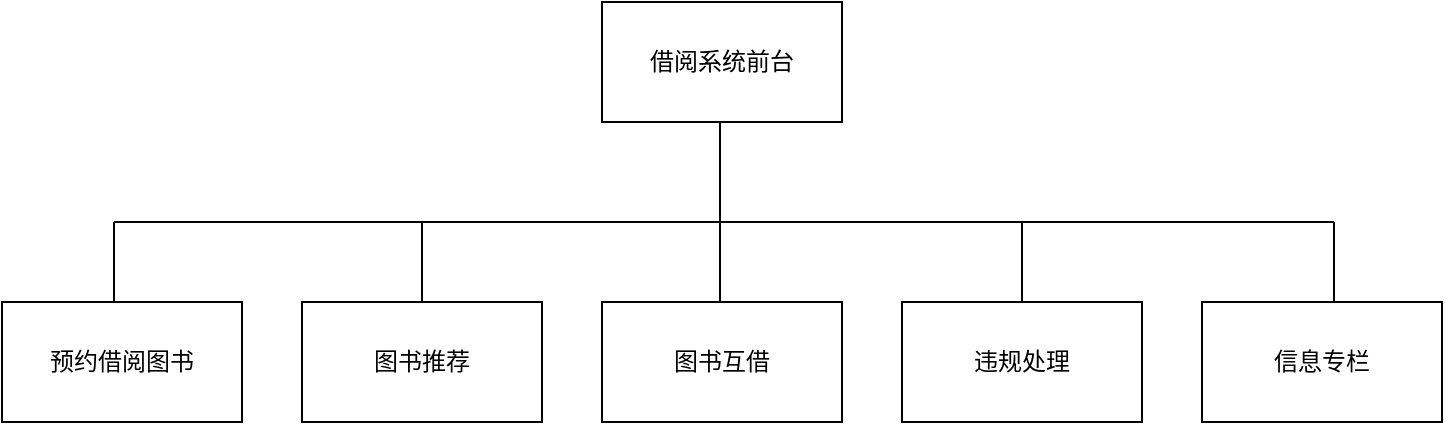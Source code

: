 <mxfile version="24.3.1" type="github">
  <diagram name="第 1 页" id="FqTXiu20P5NQpQoKTy7t">
    <mxGraphModel dx="749" dy="476" grid="1" gridSize="10" guides="1" tooltips="1" connect="1" arrows="1" fold="1" page="1" pageScale="1" pageWidth="827" pageHeight="1169" math="0" shadow="0">
      <root>
        <mxCell id="0" />
        <mxCell id="1" parent="0" />
        <mxCell id="0BY4YJ98Yilhnmhsr5We-1" value="借阅系统前台" style="rounded=0;whiteSpace=wrap;html=1;" vertex="1" parent="1">
          <mxGeometry x="354" y="140" width="120" height="60" as="geometry" />
        </mxCell>
        <mxCell id="0BY4YJ98Yilhnmhsr5We-2" value="预约借阅图书" style="rounded=0;whiteSpace=wrap;html=1;" vertex="1" parent="1">
          <mxGeometry x="54" y="290" width="120" height="60" as="geometry" />
        </mxCell>
        <mxCell id="0BY4YJ98Yilhnmhsr5We-3" value="图书推荐" style="rounded=0;whiteSpace=wrap;html=1;" vertex="1" parent="1">
          <mxGeometry x="204" y="290" width="120" height="60" as="geometry" />
        </mxCell>
        <mxCell id="0BY4YJ98Yilhnmhsr5We-4" value="图书互借" style="rounded=0;whiteSpace=wrap;html=1;" vertex="1" parent="1">
          <mxGeometry x="354" y="290" width="120" height="60" as="geometry" />
        </mxCell>
        <mxCell id="0BY4YJ98Yilhnmhsr5We-5" value="违规处理" style="rounded=0;whiteSpace=wrap;html=1;" vertex="1" parent="1">
          <mxGeometry x="504" y="290" width="120" height="60" as="geometry" />
        </mxCell>
        <mxCell id="0BY4YJ98Yilhnmhsr5We-6" value="信息专栏" style="rounded=0;whiteSpace=wrap;html=1;" vertex="1" parent="1">
          <mxGeometry x="654" y="290" width="120" height="60" as="geometry" />
        </mxCell>
        <mxCell id="0BY4YJ98Yilhnmhsr5We-8" value="" style="endArrow=none;html=1;rounded=0;" edge="1" parent="1">
          <mxGeometry width="50" height="50" relative="1" as="geometry">
            <mxPoint x="413" y="250" as="sourcePoint" />
            <mxPoint x="413" y="200" as="targetPoint" />
          </mxGeometry>
        </mxCell>
        <mxCell id="0BY4YJ98Yilhnmhsr5We-9" value="" style="endArrow=none;html=1;rounded=0;" edge="1" parent="1">
          <mxGeometry width="50" height="50" relative="1" as="geometry">
            <mxPoint x="110" y="250" as="sourcePoint" />
            <mxPoint x="414" y="250" as="targetPoint" />
          </mxGeometry>
        </mxCell>
        <mxCell id="0BY4YJ98Yilhnmhsr5We-12" value="" style="endArrow=none;html=1;rounded=0;exitX=0.5;exitY=0;exitDx=0;exitDy=0;" edge="1" parent="1">
          <mxGeometry width="50" height="50" relative="1" as="geometry">
            <mxPoint x="110" y="290" as="sourcePoint" />
            <mxPoint x="110" y="250" as="targetPoint" />
          </mxGeometry>
        </mxCell>
        <mxCell id="0BY4YJ98Yilhnmhsr5We-13" value="" style="endArrow=none;html=1;rounded=0;exitX=0.5;exitY=0;exitDx=0;exitDy=0;" edge="1" parent="1" source="0BY4YJ98Yilhnmhsr5We-3">
          <mxGeometry width="50" height="50" relative="1" as="geometry">
            <mxPoint x="250" y="300" as="sourcePoint" />
            <mxPoint x="264" y="250" as="targetPoint" />
          </mxGeometry>
        </mxCell>
        <mxCell id="0BY4YJ98Yilhnmhsr5We-14" value="" style="endArrow=none;html=1;rounded=0;" edge="1" parent="1">
          <mxGeometry width="50" height="50" relative="1" as="geometry">
            <mxPoint x="410" y="250" as="sourcePoint" />
            <mxPoint x="720" y="250" as="targetPoint" />
          </mxGeometry>
        </mxCell>
        <mxCell id="0BY4YJ98Yilhnmhsr5We-15" value="" style="endArrow=none;html=1;rounded=0;" edge="1" parent="1">
          <mxGeometry width="50" height="50" relative="1" as="geometry">
            <mxPoint x="413" y="290" as="sourcePoint" />
            <mxPoint x="413" y="250" as="targetPoint" />
            <Array as="points">
              <mxPoint x="413" y="270" />
            </Array>
          </mxGeometry>
        </mxCell>
        <mxCell id="0BY4YJ98Yilhnmhsr5We-16" value="" style="endArrow=none;html=1;rounded=0;exitX=0.5;exitY=0;exitDx=0;exitDy=0;" edge="1" parent="1" source="0BY4YJ98Yilhnmhsr5We-5">
          <mxGeometry width="50" height="50" relative="1" as="geometry">
            <mxPoint x="540" y="290" as="sourcePoint" />
            <mxPoint x="564" y="250" as="targetPoint" />
          </mxGeometry>
        </mxCell>
        <mxCell id="0BY4YJ98Yilhnmhsr5We-17" value="" style="endArrow=none;html=1;rounded=0;exitX=0.5;exitY=0;exitDx=0;exitDy=0;" edge="1" parent="1">
          <mxGeometry width="50" height="50" relative="1" as="geometry">
            <mxPoint x="720" y="290" as="sourcePoint" />
            <mxPoint x="720" y="250" as="targetPoint" />
          </mxGeometry>
        </mxCell>
      </root>
    </mxGraphModel>
  </diagram>
</mxfile>
